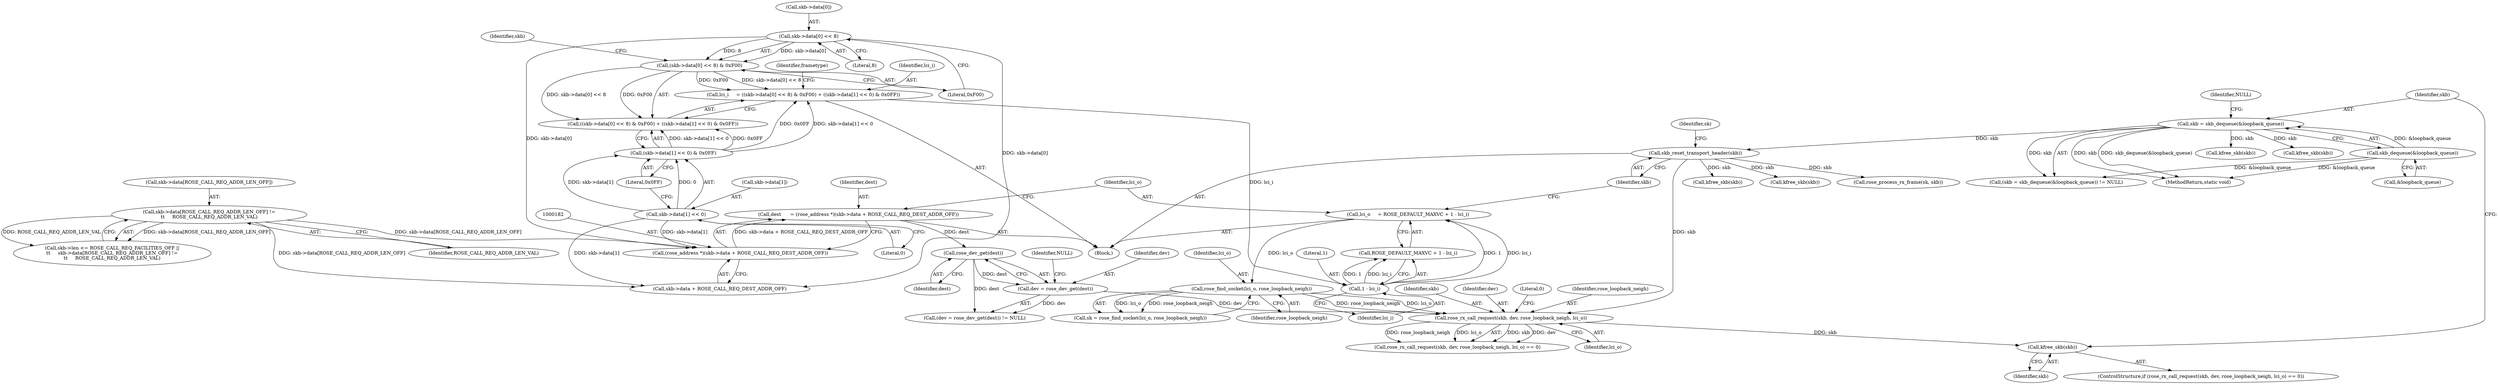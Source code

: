 digraph "0_linux_e0bccd315db0c2f919e7fcf9cb60db21d9986f52_0@API" {
"1000235" [label="(Call,kfree_skb(skb))"];
"1000229" [label="(Call,rose_rx_call_request(skb, dev, rose_loopback_neigh, lci_o))"];
"1000195" [label="(Call,skb_reset_transport_header(skb))"];
"1000112" [label="(Call,skb = skb_dequeue(&loopback_queue))"];
"1000114" [label="(Call,skb_dequeue(&loopback_queue))"];
"1000221" [label="(Call,dev = rose_dev_get(dest))"];
"1000223" [label="(Call,rose_dev_get(dest))"];
"1000179" [label="(Call,dest      = (rose_address *)(skb->data + ROSE_CALL_REQ_DEST_ADDR_OFF))"];
"1000181" [label="(Call,(rose_address *)(skb->data + ROSE_CALL_REQ_DEST_ADDR_OFF))"];
"1000168" [label="(Call,skb->data[ROSE_CALL_REQ_ADDR_LEN_OFF] !=\n\t\t     ROSE_CALL_REQ_ADDR_LEN_VAL)"];
"1000133" [label="(Call,skb->data[0] << 8)"];
"1000142" [label="(Call,skb->data[1] << 0)"];
"1000199" [label="(Call,rose_find_socket(lci_o, rose_loopback_neigh))"];
"1000188" [label="(Call,lci_o     = ROSE_DEFAULT_MAXVC + 1 - lci_i)"];
"1000192" [label="(Call,1 - lci_i)"];
"1000129" [label="(Call,lci_i     = ((skb->data[0] << 8) & 0xF00) + ((skb->data[1] << 0) & 0x0FF))"];
"1000132" [label="(Call,(skb->data[0] << 8) & 0xF00)"];
"1000141" [label="(Call,(skb->data[1] << 0) & 0x0FF)"];
"1000151" [label="(Identifier,frametype)"];
"1000117" [label="(Identifier,NULL)"];
"1000236" [label="(Identifier,skb)"];
"1000143" [label="(Call,skb->data[1])"];
"1000180" [label="(Identifier,dest)"];
"1000230" [label="(Identifier,skb)"];
"1000222" [label="(Identifier,dev)"];
"1000142" [label="(Call,skb->data[1] << 0)"];
"1000162" [label="(Call,skb->len <= ROSE_CALL_REQ_FACILITIES_OFF ||\n\t\t     skb->data[ROSE_CALL_REQ_ADDR_LEN_OFF] !=\n\t\t     ROSE_CALL_REQ_ADDR_LEN_VAL)"];
"1000141" [label="(Call,(skb->data[1] << 0) & 0x0FF)"];
"1000118" [label="(Block,)"];
"1000181" [label="(Call,(rose_address *)(skb->data + ROSE_CALL_REQ_DEST_ADDR_OFF))"];
"1000176" [label="(Call,kfree_skb(skb))"];
"1000169" [label="(Call,skb->data[ROSE_CALL_REQ_ADDR_LEN_OFF])"];
"1000231" [label="(Identifier,dev)"];
"1000133" [label="(Call,skb->data[0] << 8)"];
"1000235" [label="(Call,kfree_skb(skb))"];
"1000233" [label="(Identifier,lci_o)"];
"1000183" [label="(Call,skb->data + ROSE_CALL_REQ_DEST_ADDR_OFF)"];
"1000139" [label="(Literal,8)"];
"1000140" [label="(Literal,0xF00)"];
"1000194" [label="(Identifier,lci_i)"];
"1000131" [label="(Call,((skb->data[0] << 8) & 0xF00) + ((skb->data[1] << 0) & 0x0FF))"];
"1000134" [label="(Call,skb->data[0])"];
"1000190" [label="(Call,ROSE_DEFAULT_MAXVC + 1 - lci_i)"];
"1000228" [label="(Call,rose_rx_call_request(skb, dev, rose_loopback_neigh, lci_o) == 0)"];
"1000130" [label="(Identifier,lci_i)"];
"1000221" [label="(Call,dev = rose_dev_get(dest))"];
"1000111" [label="(Call,(skb = skb_dequeue(&loopback_queue)) != NULL)"];
"1000174" [label="(Identifier,ROSE_CALL_REQ_ADDR_LEN_VAL)"];
"1000112" [label="(Call,skb = skb_dequeue(&loopback_queue))"];
"1000114" [label="(Call,skb_dequeue(&loopback_queue))"];
"1000245" [label="(MethodReturn,static void)"];
"1000243" [label="(Call,kfree_skb(skb))"];
"1000193" [label="(Literal,1)"];
"1000200" [label="(Identifier,lci_o)"];
"1000229" [label="(Call,rose_rx_call_request(skb, dev, rose_loopback_neigh, lci_o))"];
"1000225" [label="(Identifier,NULL)"];
"1000223" [label="(Call,rose_dev_get(dest))"];
"1000220" [label="(Call,(dev = rose_dev_get(dest)) != NULL)"];
"1000189" [label="(Identifier,lci_o)"];
"1000207" [label="(Call,rose_process_rx_frame(sk, skb))"];
"1000197" [label="(Call,sk = rose_find_socket(lci_o, rose_loopback_neigh))"];
"1000198" [label="(Identifier,sk)"];
"1000179" [label="(Call,dest      = (rose_address *)(skb->data + ROSE_CALL_REQ_DEST_ADDR_OFF))"];
"1000195" [label="(Call,skb_reset_transport_header(skb))"];
"1000239" [label="(Call,kfree_skb(skb))"];
"1000192" [label="(Call,1 - lci_i)"];
"1000145" [label="(Identifier,skb)"];
"1000126" [label="(Call,kfree_skb(skb))"];
"1000113" [label="(Identifier,skb)"];
"1000199" [label="(Call,rose_find_socket(lci_o, rose_loopback_neigh))"];
"1000234" [label="(Literal,0)"];
"1000196" [label="(Identifier,skb)"];
"1000232" [label="(Identifier,rose_loopback_neigh)"];
"1000115" [label="(Call,&loopback_queue)"];
"1000149" [label="(Literal,0x0FF)"];
"1000129" [label="(Call,lci_i     = ((skb->data[0] << 8) & 0xF00) + ((skb->data[1] << 0) & 0x0FF))"];
"1000168" [label="(Call,skb->data[ROSE_CALL_REQ_ADDR_LEN_OFF] !=\n\t\t     ROSE_CALL_REQ_ADDR_LEN_VAL)"];
"1000224" [label="(Identifier,dest)"];
"1000188" [label="(Call,lci_o     = ROSE_DEFAULT_MAXVC + 1 - lci_i)"];
"1000201" [label="(Identifier,rose_loopback_neigh)"];
"1000148" [label="(Literal,0)"];
"1000132" [label="(Call,(skb->data[0] << 8) & 0xF00)"];
"1000227" [label="(ControlStructure,if (rose_rx_call_request(skb, dev, rose_loopback_neigh, lci_o) == 0))"];
"1000235" -> "1000227"  [label="AST: "];
"1000235" -> "1000236"  [label="CFG: "];
"1000236" -> "1000235"  [label="AST: "];
"1000113" -> "1000235"  [label="CFG: "];
"1000229" -> "1000235"  [label="DDG: skb"];
"1000229" -> "1000228"  [label="AST: "];
"1000229" -> "1000233"  [label="CFG: "];
"1000230" -> "1000229"  [label="AST: "];
"1000231" -> "1000229"  [label="AST: "];
"1000232" -> "1000229"  [label="AST: "];
"1000233" -> "1000229"  [label="AST: "];
"1000234" -> "1000229"  [label="CFG: "];
"1000229" -> "1000228"  [label="DDG: skb"];
"1000229" -> "1000228"  [label="DDG: dev"];
"1000229" -> "1000228"  [label="DDG: rose_loopback_neigh"];
"1000229" -> "1000228"  [label="DDG: lci_o"];
"1000195" -> "1000229"  [label="DDG: skb"];
"1000221" -> "1000229"  [label="DDG: dev"];
"1000199" -> "1000229"  [label="DDG: rose_loopback_neigh"];
"1000199" -> "1000229"  [label="DDG: lci_o"];
"1000195" -> "1000118"  [label="AST: "];
"1000195" -> "1000196"  [label="CFG: "];
"1000196" -> "1000195"  [label="AST: "];
"1000198" -> "1000195"  [label="CFG: "];
"1000112" -> "1000195"  [label="DDG: skb"];
"1000195" -> "1000207"  [label="DDG: skb"];
"1000195" -> "1000239"  [label="DDG: skb"];
"1000195" -> "1000243"  [label="DDG: skb"];
"1000112" -> "1000111"  [label="AST: "];
"1000112" -> "1000114"  [label="CFG: "];
"1000113" -> "1000112"  [label="AST: "];
"1000114" -> "1000112"  [label="AST: "];
"1000117" -> "1000112"  [label="CFG: "];
"1000112" -> "1000245"  [label="DDG: skb_dequeue(&loopback_queue)"];
"1000112" -> "1000245"  [label="DDG: skb"];
"1000112" -> "1000111"  [label="DDG: skb"];
"1000114" -> "1000112"  [label="DDG: &loopback_queue"];
"1000112" -> "1000126"  [label="DDG: skb"];
"1000112" -> "1000176"  [label="DDG: skb"];
"1000114" -> "1000115"  [label="CFG: "];
"1000115" -> "1000114"  [label="AST: "];
"1000114" -> "1000245"  [label="DDG: &loopback_queue"];
"1000114" -> "1000111"  [label="DDG: &loopback_queue"];
"1000221" -> "1000220"  [label="AST: "];
"1000221" -> "1000223"  [label="CFG: "];
"1000222" -> "1000221"  [label="AST: "];
"1000223" -> "1000221"  [label="AST: "];
"1000225" -> "1000221"  [label="CFG: "];
"1000221" -> "1000220"  [label="DDG: dev"];
"1000223" -> "1000221"  [label="DDG: dest"];
"1000223" -> "1000224"  [label="CFG: "];
"1000224" -> "1000223"  [label="AST: "];
"1000223" -> "1000220"  [label="DDG: dest"];
"1000179" -> "1000223"  [label="DDG: dest"];
"1000179" -> "1000118"  [label="AST: "];
"1000179" -> "1000181"  [label="CFG: "];
"1000180" -> "1000179"  [label="AST: "];
"1000181" -> "1000179"  [label="AST: "];
"1000189" -> "1000179"  [label="CFG: "];
"1000181" -> "1000179"  [label="DDG: skb->data + ROSE_CALL_REQ_DEST_ADDR_OFF"];
"1000181" -> "1000183"  [label="CFG: "];
"1000182" -> "1000181"  [label="AST: "];
"1000183" -> "1000181"  [label="AST: "];
"1000168" -> "1000181"  [label="DDG: skb->data[ROSE_CALL_REQ_ADDR_LEN_OFF]"];
"1000133" -> "1000181"  [label="DDG: skb->data[0]"];
"1000142" -> "1000181"  [label="DDG: skb->data[1]"];
"1000168" -> "1000162"  [label="AST: "];
"1000168" -> "1000174"  [label="CFG: "];
"1000169" -> "1000168"  [label="AST: "];
"1000174" -> "1000168"  [label="AST: "];
"1000162" -> "1000168"  [label="CFG: "];
"1000168" -> "1000162"  [label="DDG: skb->data[ROSE_CALL_REQ_ADDR_LEN_OFF]"];
"1000168" -> "1000162"  [label="DDG: ROSE_CALL_REQ_ADDR_LEN_VAL"];
"1000168" -> "1000183"  [label="DDG: skb->data[ROSE_CALL_REQ_ADDR_LEN_OFF]"];
"1000133" -> "1000132"  [label="AST: "];
"1000133" -> "1000139"  [label="CFG: "];
"1000134" -> "1000133"  [label="AST: "];
"1000139" -> "1000133"  [label="AST: "];
"1000140" -> "1000133"  [label="CFG: "];
"1000133" -> "1000132"  [label="DDG: skb->data[0]"];
"1000133" -> "1000132"  [label="DDG: 8"];
"1000133" -> "1000183"  [label="DDG: skb->data[0]"];
"1000142" -> "1000141"  [label="AST: "];
"1000142" -> "1000148"  [label="CFG: "];
"1000143" -> "1000142"  [label="AST: "];
"1000148" -> "1000142"  [label="AST: "];
"1000149" -> "1000142"  [label="CFG: "];
"1000142" -> "1000141"  [label="DDG: skb->data[1]"];
"1000142" -> "1000141"  [label="DDG: 0"];
"1000142" -> "1000183"  [label="DDG: skb->data[1]"];
"1000199" -> "1000197"  [label="AST: "];
"1000199" -> "1000201"  [label="CFG: "];
"1000200" -> "1000199"  [label="AST: "];
"1000201" -> "1000199"  [label="AST: "];
"1000197" -> "1000199"  [label="CFG: "];
"1000199" -> "1000197"  [label="DDG: lci_o"];
"1000199" -> "1000197"  [label="DDG: rose_loopback_neigh"];
"1000188" -> "1000199"  [label="DDG: lci_o"];
"1000188" -> "1000118"  [label="AST: "];
"1000188" -> "1000190"  [label="CFG: "];
"1000189" -> "1000188"  [label="AST: "];
"1000190" -> "1000188"  [label="AST: "];
"1000196" -> "1000188"  [label="CFG: "];
"1000192" -> "1000188"  [label="DDG: 1"];
"1000192" -> "1000188"  [label="DDG: lci_i"];
"1000192" -> "1000190"  [label="AST: "];
"1000192" -> "1000194"  [label="CFG: "];
"1000193" -> "1000192"  [label="AST: "];
"1000194" -> "1000192"  [label="AST: "];
"1000190" -> "1000192"  [label="CFG: "];
"1000192" -> "1000190"  [label="DDG: 1"];
"1000192" -> "1000190"  [label="DDG: lci_i"];
"1000129" -> "1000192"  [label="DDG: lci_i"];
"1000129" -> "1000118"  [label="AST: "];
"1000129" -> "1000131"  [label="CFG: "];
"1000130" -> "1000129"  [label="AST: "];
"1000131" -> "1000129"  [label="AST: "];
"1000151" -> "1000129"  [label="CFG: "];
"1000132" -> "1000129"  [label="DDG: skb->data[0] << 8"];
"1000132" -> "1000129"  [label="DDG: 0xF00"];
"1000141" -> "1000129"  [label="DDG: skb->data[1] << 0"];
"1000141" -> "1000129"  [label="DDG: 0x0FF"];
"1000132" -> "1000131"  [label="AST: "];
"1000132" -> "1000140"  [label="CFG: "];
"1000140" -> "1000132"  [label="AST: "];
"1000145" -> "1000132"  [label="CFG: "];
"1000132" -> "1000131"  [label="DDG: skb->data[0] << 8"];
"1000132" -> "1000131"  [label="DDG: 0xF00"];
"1000141" -> "1000131"  [label="AST: "];
"1000141" -> "1000149"  [label="CFG: "];
"1000149" -> "1000141"  [label="AST: "];
"1000131" -> "1000141"  [label="CFG: "];
"1000141" -> "1000131"  [label="DDG: skb->data[1] << 0"];
"1000141" -> "1000131"  [label="DDG: 0x0FF"];
}
